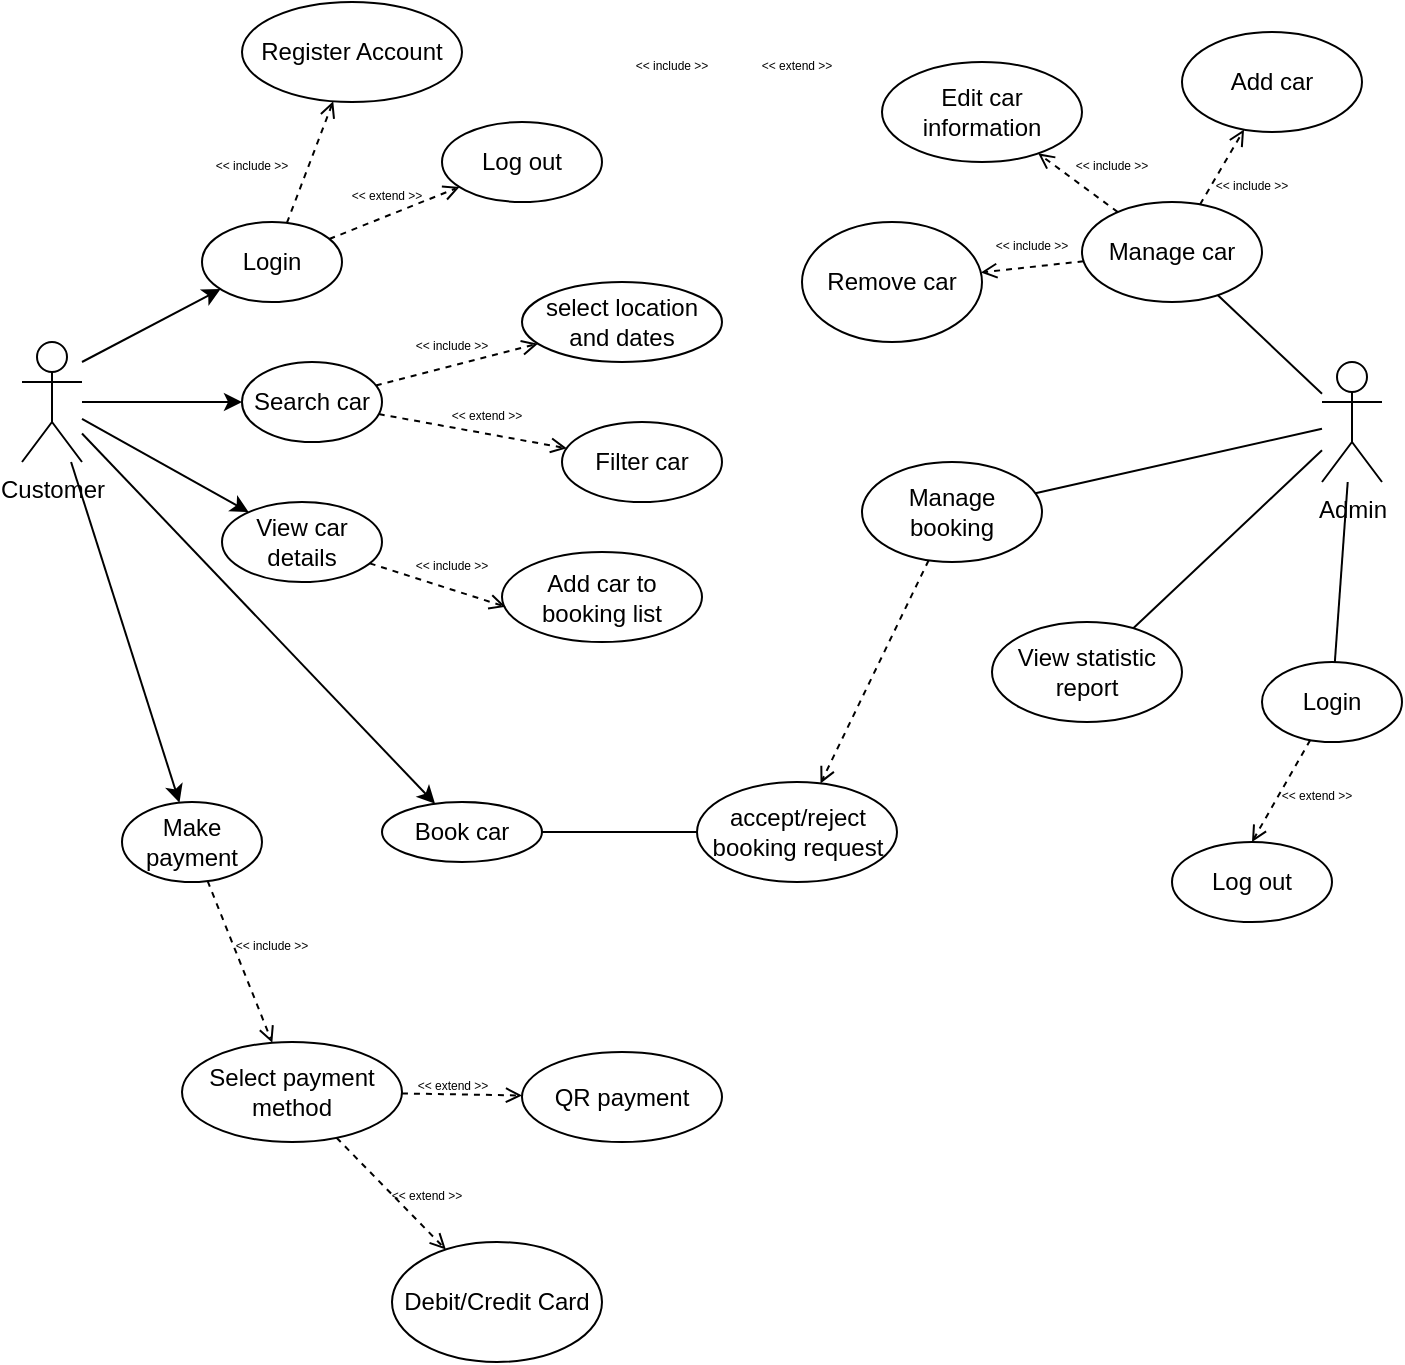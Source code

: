 <mxfile version="24.8.1">
  <diagram name="Page-1" id="YrT-D1yvfj5ylQMJRqkc">
    <mxGraphModel dx="1259" dy="655" grid="1" gridSize="10" guides="1" tooltips="1" connect="1" arrows="1" fold="1" page="1" pageScale="1" pageWidth="850" pageHeight="1100" math="0" shadow="0">
      <root>
        <mxCell id="0" />
        <mxCell id="1" parent="0" />
        <mxCell id="CcNySvByQFx2zoQpPsER-2" style="edgeStyle=orthogonalEdgeStyle;rounded=0;orthogonalLoop=1;jettySize=auto;html=1;" edge="1" parent="1" source="CcNySvByQFx2zoQpPsER-1" target="CcNySvByQFx2zoQpPsER-5">
          <mxGeometry relative="1" as="geometry">
            <mxPoint x="170" y="210" as="targetPoint" />
          </mxGeometry>
        </mxCell>
        <mxCell id="CcNySvByQFx2zoQpPsER-3" style="rounded=0;orthogonalLoop=1;jettySize=auto;html=1;" edge="1" parent="1" target="CcNySvByQFx2zoQpPsER-4">
          <mxGeometry relative="1" as="geometry">
            <mxPoint x="160" y="130" as="targetPoint" />
            <mxPoint x="90" y="190" as="sourcePoint" />
          </mxGeometry>
        </mxCell>
        <mxCell id="CcNySvByQFx2zoQpPsER-6" style="rounded=0;orthogonalLoop=1;jettySize=auto;html=1;" edge="1" parent="1" source="CcNySvByQFx2zoQpPsER-1" target="CcNySvByQFx2zoQpPsER-7">
          <mxGeometry relative="1" as="geometry">
            <mxPoint x="160" y="280" as="targetPoint" />
          </mxGeometry>
        </mxCell>
        <mxCell id="CcNySvByQFx2zoQpPsER-8" style="rounded=0;orthogonalLoop=1;jettySize=auto;html=1;" edge="1" parent="1" source="CcNySvByQFx2zoQpPsER-1" target="CcNySvByQFx2zoQpPsER-9">
          <mxGeometry relative="1" as="geometry">
            <mxPoint x="140" y="320" as="targetPoint" />
          </mxGeometry>
        </mxCell>
        <mxCell id="CcNySvByQFx2zoQpPsER-10" style="rounded=0;orthogonalLoop=1;jettySize=auto;html=1;" edge="1" parent="1" source="CcNySvByQFx2zoQpPsER-1" target="CcNySvByQFx2zoQpPsER-11">
          <mxGeometry relative="1" as="geometry">
            <mxPoint x="100" y="370" as="targetPoint" />
          </mxGeometry>
        </mxCell>
        <mxCell id="CcNySvByQFx2zoQpPsER-1" value="Customer" style="shape=umlActor;verticalLabelPosition=bottom;verticalAlign=top;html=1;outlineConnect=0;" vertex="1" parent="1">
          <mxGeometry x="60" y="180" width="30" height="60" as="geometry" />
        </mxCell>
        <mxCell id="CcNySvByQFx2zoQpPsER-21" style="rounded=0;orthogonalLoop=1;jettySize=auto;html=1;dashed=1;endArrow=open;endFill=0;" edge="1" parent="1" source="CcNySvByQFx2zoQpPsER-4" target="CcNySvByQFx2zoQpPsER-22">
          <mxGeometry relative="1" as="geometry">
            <mxPoint x="280" y="80" as="targetPoint" />
          </mxGeometry>
        </mxCell>
        <mxCell id="CcNySvByQFx2zoQpPsER-23" style="rounded=0;orthogonalLoop=1;jettySize=auto;html=1;dashed=1;endArrow=open;endFill=0;" edge="1" parent="1" source="CcNySvByQFx2zoQpPsER-4" target="CcNySvByQFx2zoQpPsER-24">
          <mxGeometry relative="1" as="geometry">
            <mxPoint x="280" y="110" as="targetPoint" />
          </mxGeometry>
        </mxCell>
        <mxCell id="CcNySvByQFx2zoQpPsER-4" value="Login" style="ellipse;whiteSpace=wrap;html=1;" vertex="1" parent="1">
          <mxGeometry x="150" y="120" width="70" height="40" as="geometry" />
        </mxCell>
        <mxCell id="CcNySvByQFx2zoQpPsER-31" style="rounded=0;orthogonalLoop=1;jettySize=auto;html=1;dashed=1;endArrow=open;endFill=0;" edge="1" parent="1" source="CcNySvByQFx2zoQpPsER-5" target="CcNySvByQFx2zoQpPsER-32">
          <mxGeometry relative="1" as="geometry">
            <mxPoint x="310" y="190" as="targetPoint" />
          </mxGeometry>
        </mxCell>
        <mxCell id="CcNySvByQFx2zoQpPsER-36" style="rounded=0;orthogonalLoop=1;jettySize=auto;html=1;dashed=1;endArrow=open;endFill=0;" edge="1" parent="1" source="CcNySvByQFx2zoQpPsER-5" target="CcNySvByQFx2zoQpPsER-37">
          <mxGeometry relative="1" as="geometry">
            <mxPoint x="300" y="180" as="targetPoint" />
          </mxGeometry>
        </mxCell>
        <mxCell id="CcNySvByQFx2zoQpPsER-5" value="Search car" style="ellipse;whiteSpace=wrap;html=1;" vertex="1" parent="1">
          <mxGeometry x="170" y="190" width="70" height="40" as="geometry" />
        </mxCell>
        <mxCell id="CcNySvByQFx2zoQpPsER-7" value="View car details" style="ellipse;whiteSpace=wrap;html=1;" vertex="1" parent="1">
          <mxGeometry x="160" y="260" width="80" height="40" as="geometry" />
        </mxCell>
        <mxCell id="CcNySvByQFx2zoQpPsER-9" value="Book car" style="ellipse;whiteSpace=wrap;html=1;" vertex="1" parent="1">
          <mxGeometry x="240" y="410" width="80" height="30" as="geometry" />
        </mxCell>
        <mxCell id="CcNySvByQFx2zoQpPsER-56" style="rounded=0;orthogonalLoop=1;jettySize=auto;html=1;dashed=1;endArrow=open;endFill=0;" edge="1" parent="1" source="CcNySvByQFx2zoQpPsER-11" target="CcNySvByQFx2zoQpPsER-57">
          <mxGeometry relative="1" as="geometry">
            <mxPoint x="170" y="510" as="targetPoint" />
          </mxGeometry>
        </mxCell>
        <mxCell id="CcNySvByQFx2zoQpPsER-11" value="Make payment" style="ellipse;whiteSpace=wrap;html=1;" vertex="1" parent="1">
          <mxGeometry x="110" y="410" width="70" height="40" as="geometry" />
        </mxCell>
        <mxCell id="CcNySvByQFx2zoQpPsER-13" style="rounded=0;orthogonalLoop=1;jettySize=auto;html=1;endArrow=none;endFill=0;" edge="1" parent="1" source="CcNySvByQFx2zoQpPsER-12" target="CcNySvByQFx2zoQpPsER-14">
          <mxGeometry relative="1" as="geometry">
            <mxPoint x="470" y="160" as="targetPoint" />
          </mxGeometry>
        </mxCell>
        <mxCell id="CcNySvByQFx2zoQpPsER-15" style="rounded=0;orthogonalLoop=1;jettySize=auto;html=1;startArrow=none;startFill=0;endArrow=none;endFill=0;" edge="1" parent="1" source="CcNySvByQFx2zoQpPsER-12" target="CcNySvByQFx2zoQpPsER-16">
          <mxGeometry relative="1" as="geometry">
            <mxPoint x="460" y="220" as="targetPoint" />
          </mxGeometry>
        </mxCell>
        <mxCell id="CcNySvByQFx2zoQpPsER-17" style="rounded=0;orthogonalLoop=1;jettySize=auto;html=1;endArrow=none;endFill=0;" edge="1" parent="1" source="CcNySvByQFx2zoQpPsER-12" target="CcNySvByQFx2zoQpPsER-18">
          <mxGeometry relative="1" as="geometry">
            <mxPoint x="420" y="330" as="targetPoint" />
          </mxGeometry>
        </mxCell>
        <mxCell id="CcNySvByQFx2zoQpPsER-19" style="rounded=0;orthogonalLoop=1;jettySize=auto;html=1;endArrow=none;endFill=0;" edge="1" parent="1" source="CcNySvByQFx2zoQpPsER-12" target="CcNySvByQFx2zoQpPsER-20">
          <mxGeometry relative="1" as="geometry">
            <mxPoint x="490" y="350" as="targetPoint" />
          </mxGeometry>
        </mxCell>
        <mxCell id="CcNySvByQFx2zoQpPsER-12" value="Admin" style="shape=umlActor;verticalLabelPosition=bottom;verticalAlign=top;html=1;outlineConnect=0;" vertex="1" parent="1">
          <mxGeometry x="710" y="190" width="30" height="60" as="geometry" />
        </mxCell>
        <mxCell id="CcNySvByQFx2zoQpPsER-47" style="rounded=0;orthogonalLoop=1;jettySize=auto;html=1;dashed=1;endArrow=open;endFill=0;" edge="1" parent="1" source="CcNySvByQFx2zoQpPsER-14" target="CcNySvByQFx2zoQpPsER-48">
          <mxGeometry relative="1" as="geometry">
            <mxPoint x="650" y="70" as="targetPoint" />
          </mxGeometry>
        </mxCell>
        <mxCell id="CcNySvByQFx2zoQpPsER-49" style="rounded=0;orthogonalLoop=1;jettySize=auto;html=1;dashed=1;endArrow=open;endFill=0;" edge="1" parent="1" source="CcNySvByQFx2zoQpPsER-14" target="CcNySvByQFx2zoQpPsER-50">
          <mxGeometry relative="1" as="geometry">
            <mxPoint x="580" y="90" as="targetPoint" />
          </mxGeometry>
        </mxCell>
        <mxCell id="CcNySvByQFx2zoQpPsER-51" style="rounded=0;orthogonalLoop=1;jettySize=auto;html=1;dashed=1;endArrow=open;endFill=0;" edge="1" parent="1" source="CcNySvByQFx2zoQpPsER-14" target="CcNySvByQFx2zoQpPsER-52">
          <mxGeometry relative="1" as="geometry">
            <mxPoint x="540" y="160" as="targetPoint" />
          </mxGeometry>
        </mxCell>
        <mxCell id="CcNySvByQFx2zoQpPsER-14" value="Manage car" style="ellipse;whiteSpace=wrap;html=1;" vertex="1" parent="1">
          <mxGeometry x="590" y="110" width="90" height="50" as="geometry" />
        </mxCell>
        <mxCell id="CcNySvByQFx2zoQpPsER-44" style="rounded=0;orthogonalLoop=1;jettySize=auto;html=1;dashed=1;endArrow=open;endFill=0;" edge="1" parent="1" source="CcNySvByQFx2zoQpPsER-16" target="CcNySvByQFx2zoQpPsER-45">
          <mxGeometry relative="1" as="geometry">
            <mxPoint x="480" y="410.0" as="targetPoint" />
          </mxGeometry>
        </mxCell>
        <mxCell id="CcNySvByQFx2zoQpPsER-16" value="Manage booking" style="ellipse;whiteSpace=wrap;html=1;" vertex="1" parent="1">
          <mxGeometry x="480" y="240" width="90" height="50" as="geometry" />
        </mxCell>
        <mxCell id="CcNySvByQFx2zoQpPsER-18" value="View statistic report" style="ellipse;whiteSpace=wrap;html=1;" vertex="1" parent="1">
          <mxGeometry x="545" y="320" width="95" height="50" as="geometry" />
        </mxCell>
        <mxCell id="CcNySvByQFx2zoQpPsER-20" value="Login" style="ellipse;whiteSpace=wrap;html=1;" vertex="1" parent="1">
          <mxGeometry x="680" y="340" width="70" height="40" as="geometry" />
        </mxCell>
        <mxCell id="CcNySvByQFx2zoQpPsER-22" value="Register Account" style="ellipse;whiteSpace=wrap;html=1;" vertex="1" parent="1">
          <mxGeometry x="170" y="10" width="110" height="50" as="geometry" />
        </mxCell>
        <mxCell id="CcNySvByQFx2zoQpPsER-24" value="Log out" style="ellipse;whiteSpace=wrap;html=1;" vertex="1" parent="1">
          <mxGeometry x="270" y="70" width="80" height="40" as="geometry" />
        </mxCell>
        <mxCell id="CcNySvByQFx2zoQpPsER-26" value="&lt;font style=&quot;font-size: 6px;&quot;&gt;&amp;lt;&amp;lt; include &amp;gt;&amp;gt;&lt;/font&gt;" style="text;html=1;align=center;verticalAlign=middle;whiteSpace=wrap;rounded=0;" vertex="1" parent="1">
          <mxGeometry x="360" y="30" width="50" height="20" as="geometry" />
        </mxCell>
        <mxCell id="CcNySvByQFx2zoQpPsER-28" value="&lt;font style=&quot;font-size: 6px;&quot;&gt;&amp;lt;&amp;lt; extend &amp;gt;&amp;gt;&lt;/font&gt;" style="text;html=1;align=center;verticalAlign=middle;whiteSpace=wrap;rounded=0;" vertex="1" parent="1">
          <mxGeometry x="425" y="25" width="45" height="30" as="geometry" />
        </mxCell>
        <mxCell id="CcNySvByQFx2zoQpPsER-29" value="&lt;font style=&quot;font-size: 6px;&quot;&gt;&amp;lt;&amp;lt; include &amp;gt;&amp;gt;&lt;/font&gt;" style="text;html=1;align=center;verticalAlign=middle;whiteSpace=wrap;rounded=0;" vertex="1" parent="1">
          <mxGeometry x="150" y="80" width="50" height="20" as="geometry" />
        </mxCell>
        <mxCell id="CcNySvByQFx2zoQpPsER-30" value="&lt;font style=&quot;font-size: 6px;&quot;&gt;&amp;lt;&amp;lt; extend &amp;gt;&amp;gt;&lt;/font&gt;" style="text;html=1;align=center;verticalAlign=middle;whiteSpace=wrap;rounded=0;" vertex="1" parent="1">
          <mxGeometry x="220" y="90" width="45" height="30" as="geometry" />
        </mxCell>
        <mxCell id="CcNySvByQFx2zoQpPsER-32" value="Filter car" style="ellipse;whiteSpace=wrap;html=1;" vertex="1" parent="1">
          <mxGeometry x="330" y="220" width="80" height="40" as="geometry" />
        </mxCell>
        <mxCell id="CcNySvByQFx2zoQpPsER-34" value="Add car to booking list" style="ellipse;whiteSpace=wrap;html=1;" vertex="1" parent="1">
          <mxGeometry x="300" y="285" width="100" height="45" as="geometry" />
        </mxCell>
        <mxCell id="CcNySvByQFx2zoQpPsER-35" style="rounded=0;orthogonalLoop=1;jettySize=auto;html=1;entryX=0.018;entryY=0.609;entryDx=0;entryDy=0;entryPerimeter=0;dashed=1;endArrow=open;endFill=0;" edge="1" parent="1" source="CcNySvByQFx2zoQpPsER-7" target="CcNySvByQFx2zoQpPsER-34">
          <mxGeometry relative="1" as="geometry" />
        </mxCell>
        <mxCell id="CcNySvByQFx2zoQpPsER-37" value="select location and dates" style="ellipse;whiteSpace=wrap;html=1;" vertex="1" parent="1">
          <mxGeometry x="310" y="150" width="100" height="40" as="geometry" />
        </mxCell>
        <mxCell id="CcNySvByQFx2zoQpPsER-38" value="&lt;font style=&quot;font-size: 6px;&quot;&gt;&amp;lt;&amp;lt; include &amp;gt;&amp;gt;&lt;/font&gt;" style="text;html=1;align=center;verticalAlign=middle;whiteSpace=wrap;rounded=0;" vertex="1" parent="1">
          <mxGeometry x="250" y="170" width="50" height="20" as="geometry" />
        </mxCell>
        <mxCell id="CcNySvByQFx2zoQpPsER-39" value="&lt;font style=&quot;font-size: 6px;&quot;&gt;&amp;lt;&amp;lt; extend &amp;gt;&amp;gt;&lt;/font&gt;" style="text;html=1;align=center;verticalAlign=middle;whiteSpace=wrap;rounded=0;" vertex="1" parent="1">
          <mxGeometry x="270" y="200" width="45" height="30" as="geometry" />
        </mxCell>
        <mxCell id="CcNySvByQFx2zoQpPsER-40" value="&lt;font style=&quot;font-size: 6px;&quot;&gt;&amp;lt;&amp;lt; include &amp;gt;&amp;gt;&lt;/font&gt;" style="text;html=1;align=center;verticalAlign=middle;whiteSpace=wrap;rounded=0;" vertex="1" parent="1">
          <mxGeometry x="250" y="280" width="50" height="20" as="geometry" />
        </mxCell>
        <mxCell id="CcNySvByQFx2zoQpPsER-41" value="Log out" style="ellipse;whiteSpace=wrap;html=1;" vertex="1" parent="1">
          <mxGeometry x="635" y="430" width="80" height="40" as="geometry" />
        </mxCell>
        <mxCell id="CcNySvByQFx2zoQpPsER-42" style="rounded=0;orthogonalLoop=1;jettySize=auto;html=1;entryX=0.5;entryY=0;entryDx=0;entryDy=0;dashed=1;endArrow=open;endFill=0;" edge="1" parent="1" source="CcNySvByQFx2zoQpPsER-20" target="CcNySvByQFx2zoQpPsER-41">
          <mxGeometry relative="1" as="geometry">
            <mxPoint x="700" y="540" as="targetPoint" />
          </mxGeometry>
        </mxCell>
        <mxCell id="CcNySvByQFx2zoQpPsER-43" value="&lt;font style=&quot;font-size: 6px;&quot;&gt;&amp;lt;&amp;lt; extend &amp;gt;&amp;gt;&lt;/font&gt;" style="text;html=1;align=center;verticalAlign=middle;whiteSpace=wrap;rounded=0;" vertex="1" parent="1">
          <mxGeometry x="685" y="390" width="45" height="30" as="geometry" />
        </mxCell>
        <mxCell id="CcNySvByQFx2zoQpPsER-46" style="rounded=0;orthogonalLoop=1;jettySize=auto;html=1;entryX=1;entryY=0.5;entryDx=0;entryDy=0;endArrow=none;endFill=0;" edge="1" parent="1" source="CcNySvByQFx2zoQpPsER-45" target="CcNySvByQFx2zoQpPsER-9">
          <mxGeometry relative="1" as="geometry" />
        </mxCell>
        <mxCell id="CcNySvByQFx2zoQpPsER-45" value="accept/reject booking request" style="ellipse;whiteSpace=wrap;html=1;" vertex="1" parent="1">
          <mxGeometry x="397.5" y="400" width="100" height="50" as="geometry" />
        </mxCell>
        <mxCell id="CcNySvByQFx2zoQpPsER-48" value="Add car" style="ellipse;whiteSpace=wrap;html=1;" vertex="1" parent="1">
          <mxGeometry x="640" y="25" width="90" height="50" as="geometry" />
        </mxCell>
        <mxCell id="CcNySvByQFx2zoQpPsER-50" value="Edit car information" style="ellipse;whiteSpace=wrap;html=1;" vertex="1" parent="1">
          <mxGeometry x="490" y="40" width="100" height="50" as="geometry" />
        </mxCell>
        <mxCell id="CcNySvByQFx2zoQpPsER-52" value="Remove car" style="ellipse;whiteSpace=wrap;html=1;" vertex="1" parent="1">
          <mxGeometry x="450" y="120" width="90" height="60" as="geometry" />
        </mxCell>
        <mxCell id="CcNySvByQFx2zoQpPsER-53" value="&lt;font style=&quot;font-size: 6px;&quot;&gt;&amp;lt;&amp;lt; include &amp;gt;&amp;gt;&lt;/font&gt;" style="text;html=1;align=center;verticalAlign=middle;whiteSpace=wrap;rounded=0;" vertex="1" parent="1">
          <mxGeometry x="540" y="120" width="50" height="20" as="geometry" />
        </mxCell>
        <mxCell id="CcNySvByQFx2zoQpPsER-54" value="&lt;font style=&quot;font-size: 6px;&quot;&gt;&amp;lt;&amp;lt; include &amp;gt;&amp;gt;&lt;/font&gt;" style="text;html=1;align=center;verticalAlign=middle;whiteSpace=wrap;rounded=0;" vertex="1" parent="1">
          <mxGeometry x="580" y="80" width="50" height="20" as="geometry" />
        </mxCell>
        <mxCell id="CcNySvByQFx2zoQpPsER-55" value="&lt;font style=&quot;font-size: 6px;&quot;&gt;&amp;lt;&amp;lt; include &amp;gt;&amp;gt;&lt;/font&gt;" style="text;html=1;align=center;verticalAlign=middle;whiteSpace=wrap;rounded=0;" vertex="1" parent="1">
          <mxGeometry x="650" y="90" width="50" height="20" as="geometry" />
        </mxCell>
        <mxCell id="CcNySvByQFx2zoQpPsER-59" style="rounded=0;orthogonalLoop=1;jettySize=auto;html=1;dashed=1;endArrow=open;endFill=0;" edge="1" parent="1" source="CcNySvByQFx2zoQpPsER-57" target="CcNySvByQFx2zoQpPsER-62">
          <mxGeometry relative="1" as="geometry">
            <mxPoint x="310" y="555.0" as="targetPoint" />
          </mxGeometry>
        </mxCell>
        <mxCell id="CcNySvByQFx2zoQpPsER-60" style="rounded=0;orthogonalLoop=1;jettySize=auto;html=1;dashed=1;endArrow=open;endFill=0;" edge="1" parent="1" source="CcNySvByQFx2zoQpPsER-57" target="CcNySvByQFx2zoQpPsER-61">
          <mxGeometry relative="1" as="geometry">
            <mxPoint x="260" y="640" as="targetPoint" />
          </mxGeometry>
        </mxCell>
        <mxCell id="CcNySvByQFx2zoQpPsER-57" value="Select payment method" style="ellipse;whiteSpace=wrap;html=1;" vertex="1" parent="1">
          <mxGeometry x="140" y="530" width="110" height="50" as="geometry" />
        </mxCell>
        <mxCell id="CcNySvByQFx2zoQpPsER-58" value="&lt;font style=&quot;font-size: 6px;&quot;&gt;&amp;lt;&amp;lt; include &amp;gt;&amp;gt;&lt;/font&gt;" style="text;html=1;align=center;verticalAlign=middle;whiteSpace=wrap;rounded=0;" vertex="1" parent="1">
          <mxGeometry x="160" y="470" width="50" height="20" as="geometry" />
        </mxCell>
        <mxCell id="CcNySvByQFx2zoQpPsER-61" value="Debit/Credit Card" style="ellipse;whiteSpace=wrap;html=1;" vertex="1" parent="1">
          <mxGeometry x="245" y="630" width="105" height="60" as="geometry" />
        </mxCell>
        <mxCell id="CcNySvByQFx2zoQpPsER-62" value="QR payment" style="ellipse;whiteSpace=wrap;html=1;" vertex="1" parent="1">
          <mxGeometry x="310" y="535" width="100" height="45" as="geometry" />
        </mxCell>
        <mxCell id="CcNySvByQFx2zoQpPsER-63" value="&lt;font style=&quot;font-size: 6px;&quot;&gt;&amp;lt;&amp;lt; extend &amp;gt;&amp;gt;&lt;/font&gt;" style="text;html=1;align=center;verticalAlign=middle;whiteSpace=wrap;rounded=0;" vertex="1" parent="1">
          <mxGeometry x="240" y="590" width="45" height="30" as="geometry" />
        </mxCell>
        <mxCell id="CcNySvByQFx2zoQpPsER-64" value="&lt;font style=&quot;font-size: 6px;&quot;&gt;&amp;lt;&amp;lt; extend &amp;gt;&amp;gt;&lt;/font&gt;" style="text;html=1;align=center;verticalAlign=middle;whiteSpace=wrap;rounded=0;" vertex="1" parent="1">
          <mxGeometry x="252.5" y="535" width="45" height="30" as="geometry" />
        </mxCell>
      </root>
    </mxGraphModel>
  </diagram>
</mxfile>
